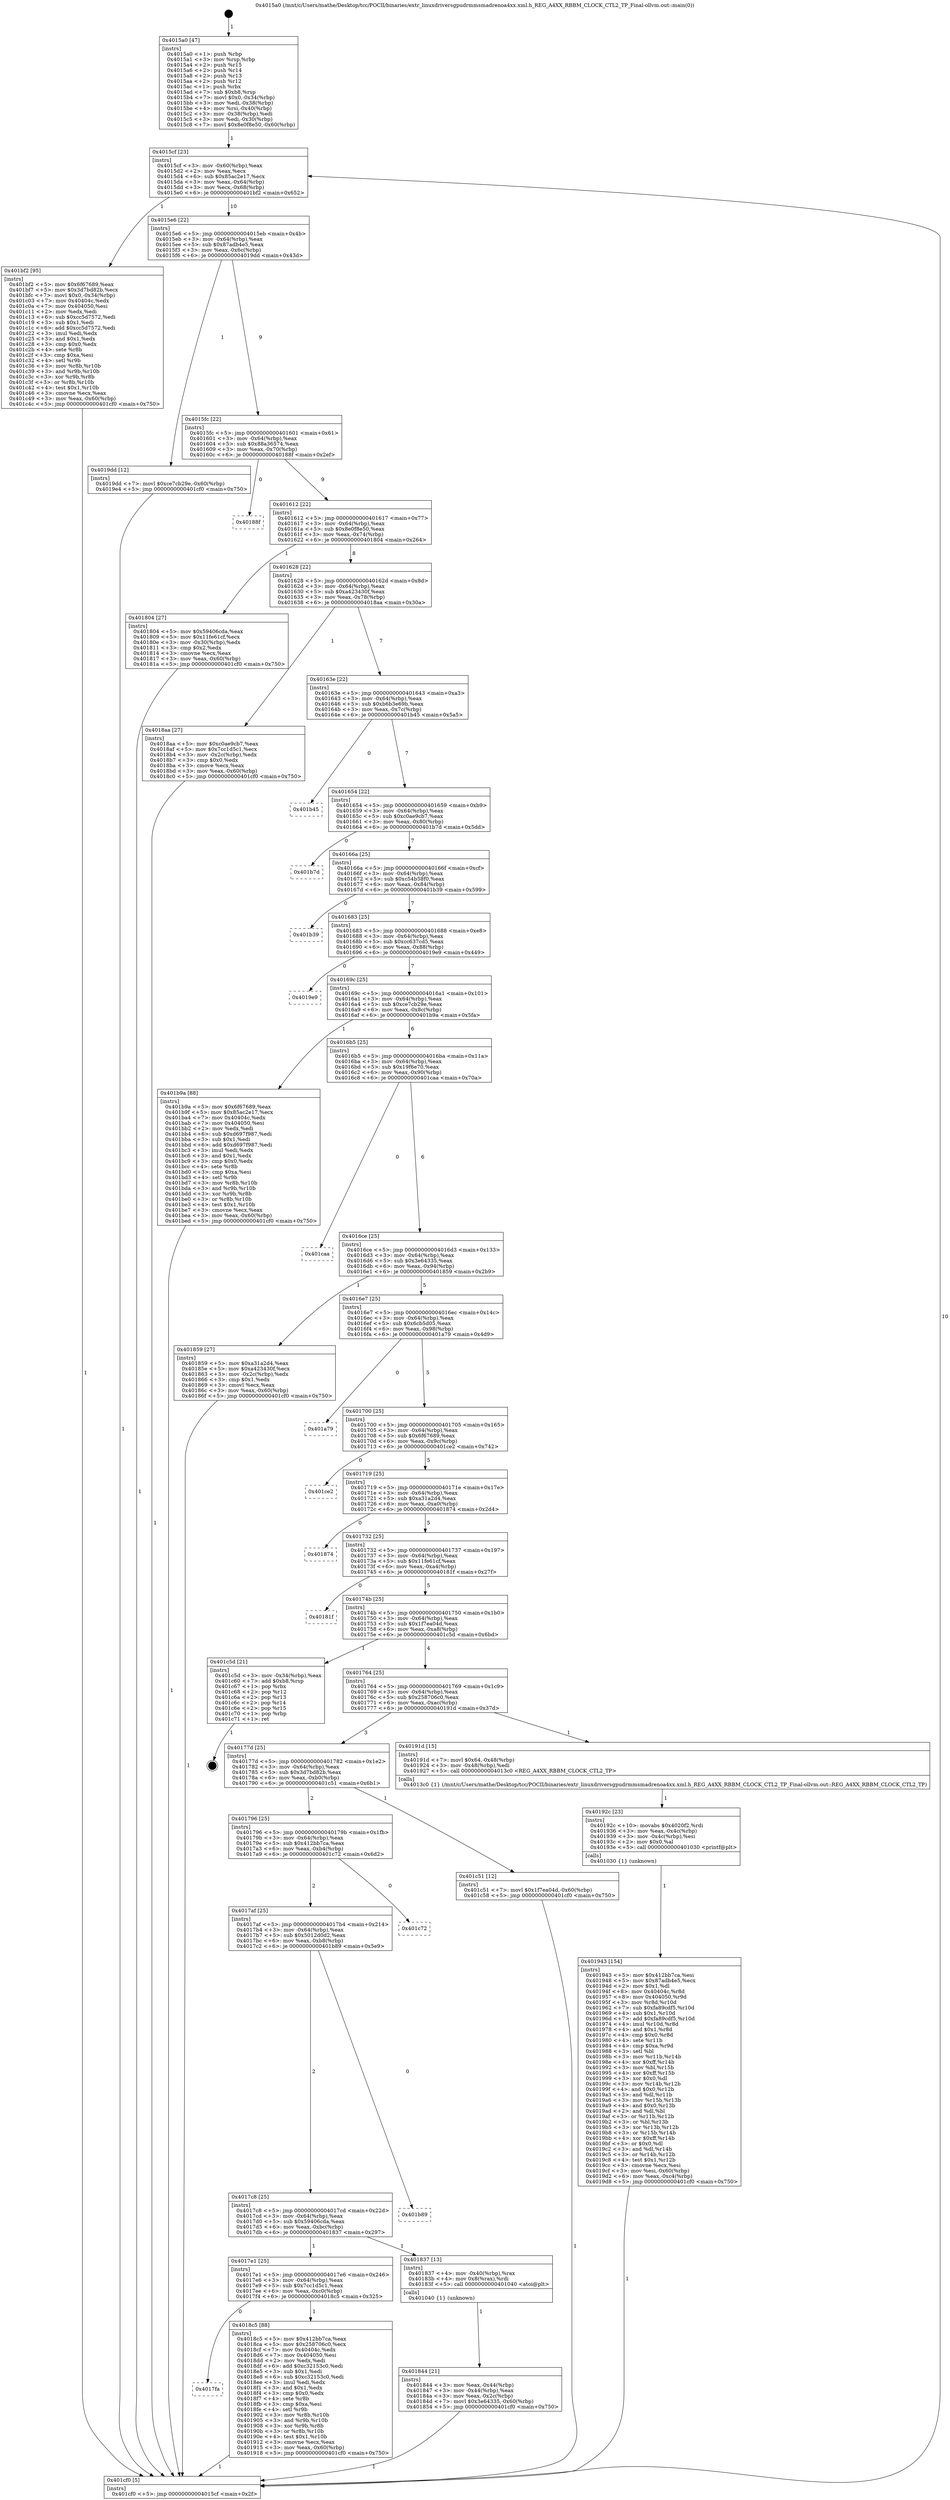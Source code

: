 digraph "0x4015a0" {
  label = "0x4015a0 (/mnt/c/Users/mathe/Desktop/tcc/POCII/binaries/extr_linuxdriversgpudrmmsmadrenoa4xx.xml.h_REG_A4XX_RBBM_CLOCK_CTL2_TP_Final-ollvm.out::main(0))"
  labelloc = "t"
  node[shape=record]

  Entry [label="",width=0.3,height=0.3,shape=circle,fillcolor=black,style=filled]
  "0x4015cf" [label="{
     0x4015cf [23]\l
     | [instrs]\l
     &nbsp;&nbsp;0x4015cf \<+3\>: mov -0x60(%rbp),%eax\l
     &nbsp;&nbsp;0x4015d2 \<+2\>: mov %eax,%ecx\l
     &nbsp;&nbsp;0x4015d4 \<+6\>: sub $0x85ac2e17,%ecx\l
     &nbsp;&nbsp;0x4015da \<+3\>: mov %eax,-0x64(%rbp)\l
     &nbsp;&nbsp;0x4015dd \<+3\>: mov %ecx,-0x68(%rbp)\l
     &nbsp;&nbsp;0x4015e0 \<+6\>: je 0000000000401bf2 \<main+0x652\>\l
  }"]
  "0x401bf2" [label="{
     0x401bf2 [95]\l
     | [instrs]\l
     &nbsp;&nbsp;0x401bf2 \<+5\>: mov $0x6f67689,%eax\l
     &nbsp;&nbsp;0x401bf7 \<+5\>: mov $0x3d7bd82b,%ecx\l
     &nbsp;&nbsp;0x401bfc \<+7\>: movl $0x0,-0x34(%rbp)\l
     &nbsp;&nbsp;0x401c03 \<+7\>: mov 0x40404c,%edx\l
     &nbsp;&nbsp;0x401c0a \<+7\>: mov 0x404050,%esi\l
     &nbsp;&nbsp;0x401c11 \<+2\>: mov %edx,%edi\l
     &nbsp;&nbsp;0x401c13 \<+6\>: sub $0xcc5d7572,%edi\l
     &nbsp;&nbsp;0x401c19 \<+3\>: sub $0x1,%edi\l
     &nbsp;&nbsp;0x401c1c \<+6\>: add $0xcc5d7572,%edi\l
     &nbsp;&nbsp;0x401c22 \<+3\>: imul %edi,%edx\l
     &nbsp;&nbsp;0x401c25 \<+3\>: and $0x1,%edx\l
     &nbsp;&nbsp;0x401c28 \<+3\>: cmp $0x0,%edx\l
     &nbsp;&nbsp;0x401c2b \<+4\>: sete %r8b\l
     &nbsp;&nbsp;0x401c2f \<+3\>: cmp $0xa,%esi\l
     &nbsp;&nbsp;0x401c32 \<+4\>: setl %r9b\l
     &nbsp;&nbsp;0x401c36 \<+3\>: mov %r8b,%r10b\l
     &nbsp;&nbsp;0x401c39 \<+3\>: and %r9b,%r10b\l
     &nbsp;&nbsp;0x401c3c \<+3\>: xor %r9b,%r8b\l
     &nbsp;&nbsp;0x401c3f \<+3\>: or %r8b,%r10b\l
     &nbsp;&nbsp;0x401c42 \<+4\>: test $0x1,%r10b\l
     &nbsp;&nbsp;0x401c46 \<+3\>: cmovne %ecx,%eax\l
     &nbsp;&nbsp;0x401c49 \<+3\>: mov %eax,-0x60(%rbp)\l
     &nbsp;&nbsp;0x401c4c \<+5\>: jmp 0000000000401cf0 \<main+0x750\>\l
  }"]
  "0x4015e6" [label="{
     0x4015e6 [22]\l
     | [instrs]\l
     &nbsp;&nbsp;0x4015e6 \<+5\>: jmp 00000000004015eb \<main+0x4b\>\l
     &nbsp;&nbsp;0x4015eb \<+3\>: mov -0x64(%rbp),%eax\l
     &nbsp;&nbsp;0x4015ee \<+5\>: sub $0x87adb4e5,%eax\l
     &nbsp;&nbsp;0x4015f3 \<+3\>: mov %eax,-0x6c(%rbp)\l
     &nbsp;&nbsp;0x4015f6 \<+6\>: je 00000000004019dd \<main+0x43d\>\l
  }"]
  Exit [label="",width=0.3,height=0.3,shape=circle,fillcolor=black,style=filled,peripheries=2]
  "0x4019dd" [label="{
     0x4019dd [12]\l
     | [instrs]\l
     &nbsp;&nbsp;0x4019dd \<+7\>: movl $0xce7cb29e,-0x60(%rbp)\l
     &nbsp;&nbsp;0x4019e4 \<+5\>: jmp 0000000000401cf0 \<main+0x750\>\l
  }"]
  "0x4015fc" [label="{
     0x4015fc [22]\l
     | [instrs]\l
     &nbsp;&nbsp;0x4015fc \<+5\>: jmp 0000000000401601 \<main+0x61\>\l
     &nbsp;&nbsp;0x401601 \<+3\>: mov -0x64(%rbp),%eax\l
     &nbsp;&nbsp;0x401604 \<+5\>: sub $0x88a36574,%eax\l
     &nbsp;&nbsp;0x401609 \<+3\>: mov %eax,-0x70(%rbp)\l
     &nbsp;&nbsp;0x40160c \<+6\>: je 000000000040188f \<main+0x2ef\>\l
  }"]
  "0x401943" [label="{
     0x401943 [154]\l
     | [instrs]\l
     &nbsp;&nbsp;0x401943 \<+5\>: mov $0x412bb7ca,%esi\l
     &nbsp;&nbsp;0x401948 \<+5\>: mov $0x87adb4e5,%ecx\l
     &nbsp;&nbsp;0x40194d \<+2\>: mov $0x1,%dl\l
     &nbsp;&nbsp;0x40194f \<+8\>: mov 0x40404c,%r8d\l
     &nbsp;&nbsp;0x401957 \<+8\>: mov 0x404050,%r9d\l
     &nbsp;&nbsp;0x40195f \<+3\>: mov %r8d,%r10d\l
     &nbsp;&nbsp;0x401962 \<+7\>: sub $0xfa89cdf5,%r10d\l
     &nbsp;&nbsp;0x401969 \<+4\>: sub $0x1,%r10d\l
     &nbsp;&nbsp;0x40196d \<+7\>: add $0xfa89cdf5,%r10d\l
     &nbsp;&nbsp;0x401974 \<+4\>: imul %r10d,%r8d\l
     &nbsp;&nbsp;0x401978 \<+4\>: and $0x1,%r8d\l
     &nbsp;&nbsp;0x40197c \<+4\>: cmp $0x0,%r8d\l
     &nbsp;&nbsp;0x401980 \<+4\>: sete %r11b\l
     &nbsp;&nbsp;0x401984 \<+4\>: cmp $0xa,%r9d\l
     &nbsp;&nbsp;0x401988 \<+3\>: setl %bl\l
     &nbsp;&nbsp;0x40198b \<+3\>: mov %r11b,%r14b\l
     &nbsp;&nbsp;0x40198e \<+4\>: xor $0xff,%r14b\l
     &nbsp;&nbsp;0x401992 \<+3\>: mov %bl,%r15b\l
     &nbsp;&nbsp;0x401995 \<+4\>: xor $0xff,%r15b\l
     &nbsp;&nbsp;0x401999 \<+3\>: xor $0x0,%dl\l
     &nbsp;&nbsp;0x40199c \<+3\>: mov %r14b,%r12b\l
     &nbsp;&nbsp;0x40199f \<+4\>: and $0x0,%r12b\l
     &nbsp;&nbsp;0x4019a3 \<+3\>: and %dl,%r11b\l
     &nbsp;&nbsp;0x4019a6 \<+3\>: mov %r15b,%r13b\l
     &nbsp;&nbsp;0x4019a9 \<+4\>: and $0x0,%r13b\l
     &nbsp;&nbsp;0x4019ad \<+2\>: and %dl,%bl\l
     &nbsp;&nbsp;0x4019af \<+3\>: or %r11b,%r12b\l
     &nbsp;&nbsp;0x4019b2 \<+3\>: or %bl,%r13b\l
     &nbsp;&nbsp;0x4019b5 \<+3\>: xor %r13b,%r12b\l
     &nbsp;&nbsp;0x4019b8 \<+3\>: or %r15b,%r14b\l
     &nbsp;&nbsp;0x4019bb \<+4\>: xor $0xff,%r14b\l
     &nbsp;&nbsp;0x4019bf \<+3\>: or $0x0,%dl\l
     &nbsp;&nbsp;0x4019c2 \<+3\>: and %dl,%r14b\l
     &nbsp;&nbsp;0x4019c5 \<+3\>: or %r14b,%r12b\l
     &nbsp;&nbsp;0x4019c8 \<+4\>: test $0x1,%r12b\l
     &nbsp;&nbsp;0x4019cc \<+3\>: cmovne %ecx,%esi\l
     &nbsp;&nbsp;0x4019cf \<+3\>: mov %esi,-0x60(%rbp)\l
     &nbsp;&nbsp;0x4019d2 \<+6\>: mov %eax,-0xc4(%rbp)\l
     &nbsp;&nbsp;0x4019d8 \<+5\>: jmp 0000000000401cf0 \<main+0x750\>\l
  }"]
  "0x40188f" [label="{
     0x40188f\l
  }", style=dashed]
  "0x401612" [label="{
     0x401612 [22]\l
     | [instrs]\l
     &nbsp;&nbsp;0x401612 \<+5\>: jmp 0000000000401617 \<main+0x77\>\l
     &nbsp;&nbsp;0x401617 \<+3\>: mov -0x64(%rbp),%eax\l
     &nbsp;&nbsp;0x40161a \<+5\>: sub $0x8e0f8e50,%eax\l
     &nbsp;&nbsp;0x40161f \<+3\>: mov %eax,-0x74(%rbp)\l
     &nbsp;&nbsp;0x401622 \<+6\>: je 0000000000401804 \<main+0x264\>\l
  }"]
  "0x40192c" [label="{
     0x40192c [23]\l
     | [instrs]\l
     &nbsp;&nbsp;0x40192c \<+10\>: movabs $0x4020f2,%rdi\l
     &nbsp;&nbsp;0x401936 \<+3\>: mov %eax,-0x4c(%rbp)\l
     &nbsp;&nbsp;0x401939 \<+3\>: mov -0x4c(%rbp),%esi\l
     &nbsp;&nbsp;0x40193c \<+2\>: mov $0x0,%al\l
     &nbsp;&nbsp;0x40193e \<+5\>: call 0000000000401030 \<printf@plt\>\l
     | [calls]\l
     &nbsp;&nbsp;0x401030 \{1\} (unknown)\l
  }"]
  "0x401804" [label="{
     0x401804 [27]\l
     | [instrs]\l
     &nbsp;&nbsp;0x401804 \<+5\>: mov $0x59406cda,%eax\l
     &nbsp;&nbsp;0x401809 \<+5\>: mov $0x11fe61cf,%ecx\l
     &nbsp;&nbsp;0x40180e \<+3\>: mov -0x30(%rbp),%edx\l
     &nbsp;&nbsp;0x401811 \<+3\>: cmp $0x2,%edx\l
     &nbsp;&nbsp;0x401814 \<+3\>: cmovne %ecx,%eax\l
     &nbsp;&nbsp;0x401817 \<+3\>: mov %eax,-0x60(%rbp)\l
     &nbsp;&nbsp;0x40181a \<+5\>: jmp 0000000000401cf0 \<main+0x750\>\l
  }"]
  "0x401628" [label="{
     0x401628 [22]\l
     | [instrs]\l
     &nbsp;&nbsp;0x401628 \<+5\>: jmp 000000000040162d \<main+0x8d\>\l
     &nbsp;&nbsp;0x40162d \<+3\>: mov -0x64(%rbp),%eax\l
     &nbsp;&nbsp;0x401630 \<+5\>: sub $0xa423430f,%eax\l
     &nbsp;&nbsp;0x401635 \<+3\>: mov %eax,-0x78(%rbp)\l
     &nbsp;&nbsp;0x401638 \<+6\>: je 00000000004018aa \<main+0x30a\>\l
  }"]
  "0x401cf0" [label="{
     0x401cf0 [5]\l
     | [instrs]\l
     &nbsp;&nbsp;0x401cf0 \<+5\>: jmp 00000000004015cf \<main+0x2f\>\l
  }"]
  "0x4015a0" [label="{
     0x4015a0 [47]\l
     | [instrs]\l
     &nbsp;&nbsp;0x4015a0 \<+1\>: push %rbp\l
     &nbsp;&nbsp;0x4015a1 \<+3\>: mov %rsp,%rbp\l
     &nbsp;&nbsp;0x4015a4 \<+2\>: push %r15\l
     &nbsp;&nbsp;0x4015a6 \<+2\>: push %r14\l
     &nbsp;&nbsp;0x4015a8 \<+2\>: push %r13\l
     &nbsp;&nbsp;0x4015aa \<+2\>: push %r12\l
     &nbsp;&nbsp;0x4015ac \<+1\>: push %rbx\l
     &nbsp;&nbsp;0x4015ad \<+7\>: sub $0xb8,%rsp\l
     &nbsp;&nbsp;0x4015b4 \<+7\>: movl $0x0,-0x34(%rbp)\l
     &nbsp;&nbsp;0x4015bb \<+3\>: mov %edi,-0x38(%rbp)\l
     &nbsp;&nbsp;0x4015be \<+4\>: mov %rsi,-0x40(%rbp)\l
     &nbsp;&nbsp;0x4015c2 \<+3\>: mov -0x38(%rbp),%edi\l
     &nbsp;&nbsp;0x4015c5 \<+3\>: mov %edi,-0x30(%rbp)\l
     &nbsp;&nbsp;0x4015c8 \<+7\>: movl $0x8e0f8e50,-0x60(%rbp)\l
  }"]
  "0x4017fa" [label="{
     0x4017fa\l
  }", style=dashed]
  "0x4018aa" [label="{
     0x4018aa [27]\l
     | [instrs]\l
     &nbsp;&nbsp;0x4018aa \<+5\>: mov $0xc0ae9cb7,%eax\l
     &nbsp;&nbsp;0x4018af \<+5\>: mov $0x7cc1d5c1,%ecx\l
     &nbsp;&nbsp;0x4018b4 \<+3\>: mov -0x2c(%rbp),%edx\l
     &nbsp;&nbsp;0x4018b7 \<+3\>: cmp $0x0,%edx\l
     &nbsp;&nbsp;0x4018ba \<+3\>: cmove %ecx,%eax\l
     &nbsp;&nbsp;0x4018bd \<+3\>: mov %eax,-0x60(%rbp)\l
     &nbsp;&nbsp;0x4018c0 \<+5\>: jmp 0000000000401cf0 \<main+0x750\>\l
  }"]
  "0x40163e" [label="{
     0x40163e [22]\l
     | [instrs]\l
     &nbsp;&nbsp;0x40163e \<+5\>: jmp 0000000000401643 \<main+0xa3\>\l
     &nbsp;&nbsp;0x401643 \<+3\>: mov -0x64(%rbp),%eax\l
     &nbsp;&nbsp;0x401646 \<+5\>: sub $0xb6b3e69b,%eax\l
     &nbsp;&nbsp;0x40164b \<+3\>: mov %eax,-0x7c(%rbp)\l
     &nbsp;&nbsp;0x40164e \<+6\>: je 0000000000401b45 \<main+0x5a5\>\l
  }"]
  "0x4018c5" [label="{
     0x4018c5 [88]\l
     | [instrs]\l
     &nbsp;&nbsp;0x4018c5 \<+5\>: mov $0x412bb7ca,%eax\l
     &nbsp;&nbsp;0x4018ca \<+5\>: mov $0x258706c0,%ecx\l
     &nbsp;&nbsp;0x4018cf \<+7\>: mov 0x40404c,%edx\l
     &nbsp;&nbsp;0x4018d6 \<+7\>: mov 0x404050,%esi\l
     &nbsp;&nbsp;0x4018dd \<+2\>: mov %edx,%edi\l
     &nbsp;&nbsp;0x4018df \<+6\>: add $0xc32153c0,%edi\l
     &nbsp;&nbsp;0x4018e5 \<+3\>: sub $0x1,%edi\l
     &nbsp;&nbsp;0x4018e8 \<+6\>: sub $0xc32153c0,%edi\l
     &nbsp;&nbsp;0x4018ee \<+3\>: imul %edi,%edx\l
     &nbsp;&nbsp;0x4018f1 \<+3\>: and $0x1,%edx\l
     &nbsp;&nbsp;0x4018f4 \<+3\>: cmp $0x0,%edx\l
     &nbsp;&nbsp;0x4018f7 \<+4\>: sete %r8b\l
     &nbsp;&nbsp;0x4018fb \<+3\>: cmp $0xa,%esi\l
     &nbsp;&nbsp;0x4018fe \<+4\>: setl %r9b\l
     &nbsp;&nbsp;0x401902 \<+3\>: mov %r8b,%r10b\l
     &nbsp;&nbsp;0x401905 \<+3\>: and %r9b,%r10b\l
     &nbsp;&nbsp;0x401908 \<+3\>: xor %r9b,%r8b\l
     &nbsp;&nbsp;0x40190b \<+3\>: or %r8b,%r10b\l
     &nbsp;&nbsp;0x40190e \<+4\>: test $0x1,%r10b\l
     &nbsp;&nbsp;0x401912 \<+3\>: cmovne %ecx,%eax\l
     &nbsp;&nbsp;0x401915 \<+3\>: mov %eax,-0x60(%rbp)\l
     &nbsp;&nbsp;0x401918 \<+5\>: jmp 0000000000401cf0 \<main+0x750\>\l
  }"]
  "0x401b45" [label="{
     0x401b45\l
  }", style=dashed]
  "0x401654" [label="{
     0x401654 [22]\l
     | [instrs]\l
     &nbsp;&nbsp;0x401654 \<+5\>: jmp 0000000000401659 \<main+0xb9\>\l
     &nbsp;&nbsp;0x401659 \<+3\>: mov -0x64(%rbp),%eax\l
     &nbsp;&nbsp;0x40165c \<+5\>: sub $0xc0ae9cb7,%eax\l
     &nbsp;&nbsp;0x401661 \<+3\>: mov %eax,-0x80(%rbp)\l
     &nbsp;&nbsp;0x401664 \<+6\>: je 0000000000401b7d \<main+0x5dd\>\l
  }"]
  "0x401844" [label="{
     0x401844 [21]\l
     | [instrs]\l
     &nbsp;&nbsp;0x401844 \<+3\>: mov %eax,-0x44(%rbp)\l
     &nbsp;&nbsp;0x401847 \<+3\>: mov -0x44(%rbp),%eax\l
     &nbsp;&nbsp;0x40184a \<+3\>: mov %eax,-0x2c(%rbp)\l
     &nbsp;&nbsp;0x40184d \<+7\>: movl $0x3e64335,-0x60(%rbp)\l
     &nbsp;&nbsp;0x401854 \<+5\>: jmp 0000000000401cf0 \<main+0x750\>\l
  }"]
  "0x401b7d" [label="{
     0x401b7d\l
  }", style=dashed]
  "0x40166a" [label="{
     0x40166a [25]\l
     | [instrs]\l
     &nbsp;&nbsp;0x40166a \<+5\>: jmp 000000000040166f \<main+0xcf\>\l
     &nbsp;&nbsp;0x40166f \<+3\>: mov -0x64(%rbp),%eax\l
     &nbsp;&nbsp;0x401672 \<+5\>: sub $0xc54b58f0,%eax\l
     &nbsp;&nbsp;0x401677 \<+6\>: mov %eax,-0x84(%rbp)\l
     &nbsp;&nbsp;0x40167d \<+6\>: je 0000000000401b39 \<main+0x599\>\l
  }"]
  "0x4017e1" [label="{
     0x4017e1 [25]\l
     | [instrs]\l
     &nbsp;&nbsp;0x4017e1 \<+5\>: jmp 00000000004017e6 \<main+0x246\>\l
     &nbsp;&nbsp;0x4017e6 \<+3\>: mov -0x64(%rbp),%eax\l
     &nbsp;&nbsp;0x4017e9 \<+5\>: sub $0x7cc1d5c1,%eax\l
     &nbsp;&nbsp;0x4017ee \<+6\>: mov %eax,-0xc0(%rbp)\l
     &nbsp;&nbsp;0x4017f4 \<+6\>: je 00000000004018c5 \<main+0x325\>\l
  }"]
  "0x401b39" [label="{
     0x401b39\l
  }", style=dashed]
  "0x401683" [label="{
     0x401683 [25]\l
     | [instrs]\l
     &nbsp;&nbsp;0x401683 \<+5\>: jmp 0000000000401688 \<main+0xe8\>\l
     &nbsp;&nbsp;0x401688 \<+3\>: mov -0x64(%rbp),%eax\l
     &nbsp;&nbsp;0x40168b \<+5\>: sub $0xcc637cd5,%eax\l
     &nbsp;&nbsp;0x401690 \<+6\>: mov %eax,-0x88(%rbp)\l
     &nbsp;&nbsp;0x401696 \<+6\>: je 00000000004019e9 \<main+0x449\>\l
  }"]
  "0x401837" [label="{
     0x401837 [13]\l
     | [instrs]\l
     &nbsp;&nbsp;0x401837 \<+4\>: mov -0x40(%rbp),%rax\l
     &nbsp;&nbsp;0x40183b \<+4\>: mov 0x8(%rax),%rdi\l
     &nbsp;&nbsp;0x40183f \<+5\>: call 0000000000401040 \<atoi@plt\>\l
     | [calls]\l
     &nbsp;&nbsp;0x401040 \{1\} (unknown)\l
  }"]
  "0x4019e9" [label="{
     0x4019e9\l
  }", style=dashed]
  "0x40169c" [label="{
     0x40169c [25]\l
     | [instrs]\l
     &nbsp;&nbsp;0x40169c \<+5\>: jmp 00000000004016a1 \<main+0x101\>\l
     &nbsp;&nbsp;0x4016a1 \<+3\>: mov -0x64(%rbp),%eax\l
     &nbsp;&nbsp;0x4016a4 \<+5\>: sub $0xce7cb29e,%eax\l
     &nbsp;&nbsp;0x4016a9 \<+6\>: mov %eax,-0x8c(%rbp)\l
     &nbsp;&nbsp;0x4016af \<+6\>: je 0000000000401b9a \<main+0x5fa\>\l
  }"]
  "0x4017c8" [label="{
     0x4017c8 [25]\l
     | [instrs]\l
     &nbsp;&nbsp;0x4017c8 \<+5\>: jmp 00000000004017cd \<main+0x22d\>\l
     &nbsp;&nbsp;0x4017cd \<+3\>: mov -0x64(%rbp),%eax\l
     &nbsp;&nbsp;0x4017d0 \<+5\>: sub $0x59406cda,%eax\l
     &nbsp;&nbsp;0x4017d5 \<+6\>: mov %eax,-0xbc(%rbp)\l
     &nbsp;&nbsp;0x4017db \<+6\>: je 0000000000401837 \<main+0x297\>\l
  }"]
  "0x401b9a" [label="{
     0x401b9a [88]\l
     | [instrs]\l
     &nbsp;&nbsp;0x401b9a \<+5\>: mov $0x6f67689,%eax\l
     &nbsp;&nbsp;0x401b9f \<+5\>: mov $0x85ac2e17,%ecx\l
     &nbsp;&nbsp;0x401ba4 \<+7\>: mov 0x40404c,%edx\l
     &nbsp;&nbsp;0x401bab \<+7\>: mov 0x404050,%esi\l
     &nbsp;&nbsp;0x401bb2 \<+2\>: mov %edx,%edi\l
     &nbsp;&nbsp;0x401bb4 \<+6\>: sub $0xd697f987,%edi\l
     &nbsp;&nbsp;0x401bba \<+3\>: sub $0x1,%edi\l
     &nbsp;&nbsp;0x401bbd \<+6\>: add $0xd697f987,%edi\l
     &nbsp;&nbsp;0x401bc3 \<+3\>: imul %edi,%edx\l
     &nbsp;&nbsp;0x401bc6 \<+3\>: and $0x1,%edx\l
     &nbsp;&nbsp;0x401bc9 \<+3\>: cmp $0x0,%edx\l
     &nbsp;&nbsp;0x401bcc \<+4\>: sete %r8b\l
     &nbsp;&nbsp;0x401bd0 \<+3\>: cmp $0xa,%esi\l
     &nbsp;&nbsp;0x401bd3 \<+4\>: setl %r9b\l
     &nbsp;&nbsp;0x401bd7 \<+3\>: mov %r8b,%r10b\l
     &nbsp;&nbsp;0x401bda \<+3\>: and %r9b,%r10b\l
     &nbsp;&nbsp;0x401bdd \<+3\>: xor %r9b,%r8b\l
     &nbsp;&nbsp;0x401be0 \<+3\>: or %r8b,%r10b\l
     &nbsp;&nbsp;0x401be3 \<+4\>: test $0x1,%r10b\l
     &nbsp;&nbsp;0x401be7 \<+3\>: cmovne %ecx,%eax\l
     &nbsp;&nbsp;0x401bea \<+3\>: mov %eax,-0x60(%rbp)\l
     &nbsp;&nbsp;0x401bed \<+5\>: jmp 0000000000401cf0 \<main+0x750\>\l
  }"]
  "0x4016b5" [label="{
     0x4016b5 [25]\l
     | [instrs]\l
     &nbsp;&nbsp;0x4016b5 \<+5\>: jmp 00000000004016ba \<main+0x11a\>\l
     &nbsp;&nbsp;0x4016ba \<+3\>: mov -0x64(%rbp),%eax\l
     &nbsp;&nbsp;0x4016bd \<+5\>: sub $0x19f6e70,%eax\l
     &nbsp;&nbsp;0x4016c2 \<+6\>: mov %eax,-0x90(%rbp)\l
     &nbsp;&nbsp;0x4016c8 \<+6\>: je 0000000000401caa \<main+0x70a\>\l
  }"]
  "0x401b89" [label="{
     0x401b89\l
  }", style=dashed]
  "0x401caa" [label="{
     0x401caa\l
  }", style=dashed]
  "0x4016ce" [label="{
     0x4016ce [25]\l
     | [instrs]\l
     &nbsp;&nbsp;0x4016ce \<+5\>: jmp 00000000004016d3 \<main+0x133\>\l
     &nbsp;&nbsp;0x4016d3 \<+3\>: mov -0x64(%rbp),%eax\l
     &nbsp;&nbsp;0x4016d6 \<+5\>: sub $0x3e64335,%eax\l
     &nbsp;&nbsp;0x4016db \<+6\>: mov %eax,-0x94(%rbp)\l
     &nbsp;&nbsp;0x4016e1 \<+6\>: je 0000000000401859 \<main+0x2b9\>\l
  }"]
  "0x4017af" [label="{
     0x4017af [25]\l
     | [instrs]\l
     &nbsp;&nbsp;0x4017af \<+5\>: jmp 00000000004017b4 \<main+0x214\>\l
     &nbsp;&nbsp;0x4017b4 \<+3\>: mov -0x64(%rbp),%eax\l
     &nbsp;&nbsp;0x4017b7 \<+5\>: sub $0x5012d0d2,%eax\l
     &nbsp;&nbsp;0x4017bc \<+6\>: mov %eax,-0xb8(%rbp)\l
     &nbsp;&nbsp;0x4017c2 \<+6\>: je 0000000000401b89 \<main+0x5e9\>\l
  }"]
  "0x401859" [label="{
     0x401859 [27]\l
     | [instrs]\l
     &nbsp;&nbsp;0x401859 \<+5\>: mov $0xa31a2d4,%eax\l
     &nbsp;&nbsp;0x40185e \<+5\>: mov $0xa423430f,%ecx\l
     &nbsp;&nbsp;0x401863 \<+3\>: mov -0x2c(%rbp),%edx\l
     &nbsp;&nbsp;0x401866 \<+3\>: cmp $0x1,%edx\l
     &nbsp;&nbsp;0x401869 \<+3\>: cmovl %ecx,%eax\l
     &nbsp;&nbsp;0x40186c \<+3\>: mov %eax,-0x60(%rbp)\l
     &nbsp;&nbsp;0x40186f \<+5\>: jmp 0000000000401cf0 \<main+0x750\>\l
  }"]
  "0x4016e7" [label="{
     0x4016e7 [25]\l
     | [instrs]\l
     &nbsp;&nbsp;0x4016e7 \<+5\>: jmp 00000000004016ec \<main+0x14c\>\l
     &nbsp;&nbsp;0x4016ec \<+3\>: mov -0x64(%rbp),%eax\l
     &nbsp;&nbsp;0x4016ef \<+5\>: sub $0x6cb5d05,%eax\l
     &nbsp;&nbsp;0x4016f4 \<+6\>: mov %eax,-0x98(%rbp)\l
     &nbsp;&nbsp;0x4016fa \<+6\>: je 0000000000401a79 \<main+0x4d9\>\l
  }"]
  "0x401c72" [label="{
     0x401c72\l
  }", style=dashed]
  "0x401a79" [label="{
     0x401a79\l
  }", style=dashed]
  "0x401700" [label="{
     0x401700 [25]\l
     | [instrs]\l
     &nbsp;&nbsp;0x401700 \<+5\>: jmp 0000000000401705 \<main+0x165\>\l
     &nbsp;&nbsp;0x401705 \<+3\>: mov -0x64(%rbp),%eax\l
     &nbsp;&nbsp;0x401708 \<+5\>: sub $0x6f67689,%eax\l
     &nbsp;&nbsp;0x40170d \<+6\>: mov %eax,-0x9c(%rbp)\l
     &nbsp;&nbsp;0x401713 \<+6\>: je 0000000000401ce2 \<main+0x742\>\l
  }"]
  "0x401796" [label="{
     0x401796 [25]\l
     | [instrs]\l
     &nbsp;&nbsp;0x401796 \<+5\>: jmp 000000000040179b \<main+0x1fb\>\l
     &nbsp;&nbsp;0x40179b \<+3\>: mov -0x64(%rbp),%eax\l
     &nbsp;&nbsp;0x40179e \<+5\>: sub $0x412bb7ca,%eax\l
     &nbsp;&nbsp;0x4017a3 \<+6\>: mov %eax,-0xb4(%rbp)\l
     &nbsp;&nbsp;0x4017a9 \<+6\>: je 0000000000401c72 \<main+0x6d2\>\l
  }"]
  "0x401ce2" [label="{
     0x401ce2\l
  }", style=dashed]
  "0x401719" [label="{
     0x401719 [25]\l
     | [instrs]\l
     &nbsp;&nbsp;0x401719 \<+5\>: jmp 000000000040171e \<main+0x17e\>\l
     &nbsp;&nbsp;0x40171e \<+3\>: mov -0x64(%rbp),%eax\l
     &nbsp;&nbsp;0x401721 \<+5\>: sub $0xa31a2d4,%eax\l
     &nbsp;&nbsp;0x401726 \<+6\>: mov %eax,-0xa0(%rbp)\l
     &nbsp;&nbsp;0x40172c \<+6\>: je 0000000000401874 \<main+0x2d4\>\l
  }"]
  "0x401c51" [label="{
     0x401c51 [12]\l
     | [instrs]\l
     &nbsp;&nbsp;0x401c51 \<+7\>: movl $0x1f7ea04d,-0x60(%rbp)\l
     &nbsp;&nbsp;0x401c58 \<+5\>: jmp 0000000000401cf0 \<main+0x750\>\l
  }"]
  "0x401874" [label="{
     0x401874\l
  }", style=dashed]
  "0x401732" [label="{
     0x401732 [25]\l
     | [instrs]\l
     &nbsp;&nbsp;0x401732 \<+5\>: jmp 0000000000401737 \<main+0x197\>\l
     &nbsp;&nbsp;0x401737 \<+3\>: mov -0x64(%rbp),%eax\l
     &nbsp;&nbsp;0x40173a \<+5\>: sub $0x11fe61cf,%eax\l
     &nbsp;&nbsp;0x40173f \<+6\>: mov %eax,-0xa4(%rbp)\l
     &nbsp;&nbsp;0x401745 \<+6\>: je 000000000040181f \<main+0x27f\>\l
  }"]
  "0x40177d" [label="{
     0x40177d [25]\l
     | [instrs]\l
     &nbsp;&nbsp;0x40177d \<+5\>: jmp 0000000000401782 \<main+0x1e2\>\l
     &nbsp;&nbsp;0x401782 \<+3\>: mov -0x64(%rbp),%eax\l
     &nbsp;&nbsp;0x401785 \<+5\>: sub $0x3d7bd82b,%eax\l
     &nbsp;&nbsp;0x40178a \<+6\>: mov %eax,-0xb0(%rbp)\l
     &nbsp;&nbsp;0x401790 \<+6\>: je 0000000000401c51 \<main+0x6b1\>\l
  }"]
  "0x40181f" [label="{
     0x40181f\l
  }", style=dashed]
  "0x40174b" [label="{
     0x40174b [25]\l
     | [instrs]\l
     &nbsp;&nbsp;0x40174b \<+5\>: jmp 0000000000401750 \<main+0x1b0\>\l
     &nbsp;&nbsp;0x401750 \<+3\>: mov -0x64(%rbp),%eax\l
     &nbsp;&nbsp;0x401753 \<+5\>: sub $0x1f7ea04d,%eax\l
     &nbsp;&nbsp;0x401758 \<+6\>: mov %eax,-0xa8(%rbp)\l
     &nbsp;&nbsp;0x40175e \<+6\>: je 0000000000401c5d \<main+0x6bd\>\l
  }"]
  "0x40191d" [label="{
     0x40191d [15]\l
     | [instrs]\l
     &nbsp;&nbsp;0x40191d \<+7\>: movl $0x64,-0x48(%rbp)\l
     &nbsp;&nbsp;0x401924 \<+3\>: mov -0x48(%rbp),%edi\l
     &nbsp;&nbsp;0x401927 \<+5\>: call 00000000004013c0 \<REG_A4XX_RBBM_CLOCK_CTL2_TP\>\l
     | [calls]\l
     &nbsp;&nbsp;0x4013c0 \{1\} (/mnt/c/Users/mathe/Desktop/tcc/POCII/binaries/extr_linuxdriversgpudrmmsmadrenoa4xx.xml.h_REG_A4XX_RBBM_CLOCK_CTL2_TP_Final-ollvm.out::REG_A4XX_RBBM_CLOCK_CTL2_TP)\l
  }"]
  "0x401c5d" [label="{
     0x401c5d [21]\l
     | [instrs]\l
     &nbsp;&nbsp;0x401c5d \<+3\>: mov -0x34(%rbp),%eax\l
     &nbsp;&nbsp;0x401c60 \<+7\>: add $0xb8,%rsp\l
     &nbsp;&nbsp;0x401c67 \<+1\>: pop %rbx\l
     &nbsp;&nbsp;0x401c68 \<+2\>: pop %r12\l
     &nbsp;&nbsp;0x401c6a \<+2\>: pop %r13\l
     &nbsp;&nbsp;0x401c6c \<+2\>: pop %r14\l
     &nbsp;&nbsp;0x401c6e \<+2\>: pop %r15\l
     &nbsp;&nbsp;0x401c70 \<+1\>: pop %rbp\l
     &nbsp;&nbsp;0x401c71 \<+1\>: ret\l
  }"]
  "0x401764" [label="{
     0x401764 [25]\l
     | [instrs]\l
     &nbsp;&nbsp;0x401764 \<+5\>: jmp 0000000000401769 \<main+0x1c9\>\l
     &nbsp;&nbsp;0x401769 \<+3\>: mov -0x64(%rbp),%eax\l
     &nbsp;&nbsp;0x40176c \<+5\>: sub $0x258706c0,%eax\l
     &nbsp;&nbsp;0x401771 \<+6\>: mov %eax,-0xac(%rbp)\l
     &nbsp;&nbsp;0x401777 \<+6\>: je 000000000040191d \<main+0x37d\>\l
  }"]
  Entry -> "0x4015a0" [label=" 1"]
  "0x4015cf" -> "0x401bf2" [label=" 1"]
  "0x4015cf" -> "0x4015e6" [label=" 10"]
  "0x401c5d" -> Exit [label=" 1"]
  "0x4015e6" -> "0x4019dd" [label=" 1"]
  "0x4015e6" -> "0x4015fc" [label=" 9"]
  "0x401c51" -> "0x401cf0" [label=" 1"]
  "0x4015fc" -> "0x40188f" [label=" 0"]
  "0x4015fc" -> "0x401612" [label=" 9"]
  "0x401bf2" -> "0x401cf0" [label=" 1"]
  "0x401612" -> "0x401804" [label=" 1"]
  "0x401612" -> "0x401628" [label=" 8"]
  "0x401804" -> "0x401cf0" [label=" 1"]
  "0x4015a0" -> "0x4015cf" [label=" 1"]
  "0x401cf0" -> "0x4015cf" [label=" 10"]
  "0x401b9a" -> "0x401cf0" [label=" 1"]
  "0x401628" -> "0x4018aa" [label=" 1"]
  "0x401628" -> "0x40163e" [label=" 7"]
  "0x4019dd" -> "0x401cf0" [label=" 1"]
  "0x40163e" -> "0x401b45" [label=" 0"]
  "0x40163e" -> "0x401654" [label=" 7"]
  "0x401943" -> "0x401cf0" [label=" 1"]
  "0x401654" -> "0x401b7d" [label=" 0"]
  "0x401654" -> "0x40166a" [label=" 7"]
  "0x40191d" -> "0x40192c" [label=" 1"]
  "0x40166a" -> "0x401b39" [label=" 0"]
  "0x40166a" -> "0x401683" [label=" 7"]
  "0x4018c5" -> "0x401cf0" [label=" 1"]
  "0x401683" -> "0x4019e9" [label=" 0"]
  "0x401683" -> "0x40169c" [label=" 7"]
  "0x4017e1" -> "0x4017fa" [label=" 0"]
  "0x40169c" -> "0x401b9a" [label=" 1"]
  "0x40169c" -> "0x4016b5" [label=" 6"]
  "0x40192c" -> "0x401943" [label=" 1"]
  "0x4016b5" -> "0x401caa" [label=" 0"]
  "0x4016b5" -> "0x4016ce" [label=" 6"]
  "0x4018aa" -> "0x401cf0" [label=" 1"]
  "0x4016ce" -> "0x401859" [label=" 1"]
  "0x4016ce" -> "0x4016e7" [label=" 5"]
  "0x401844" -> "0x401cf0" [label=" 1"]
  "0x4016e7" -> "0x401a79" [label=" 0"]
  "0x4016e7" -> "0x401700" [label=" 5"]
  "0x401837" -> "0x401844" [label=" 1"]
  "0x401700" -> "0x401ce2" [label=" 0"]
  "0x401700" -> "0x401719" [label=" 5"]
  "0x4017c8" -> "0x401837" [label=" 1"]
  "0x401719" -> "0x401874" [label=" 0"]
  "0x401719" -> "0x401732" [label=" 5"]
  "0x4017e1" -> "0x4018c5" [label=" 1"]
  "0x401732" -> "0x40181f" [label=" 0"]
  "0x401732" -> "0x40174b" [label=" 5"]
  "0x4017af" -> "0x401b89" [label=" 0"]
  "0x40174b" -> "0x401c5d" [label=" 1"]
  "0x40174b" -> "0x401764" [label=" 4"]
  "0x401859" -> "0x401cf0" [label=" 1"]
  "0x401764" -> "0x40191d" [label=" 1"]
  "0x401764" -> "0x40177d" [label=" 3"]
  "0x4017af" -> "0x4017c8" [label=" 2"]
  "0x40177d" -> "0x401c51" [label=" 1"]
  "0x40177d" -> "0x401796" [label=" 2"]
  "0x4017c8" -> "0x4017e1" [label=" 1"]
  "0x401796" -> "0x401c72" [label=" 0"]
  "0x401796" -> "0x4017af" [label=" 2"]
}
